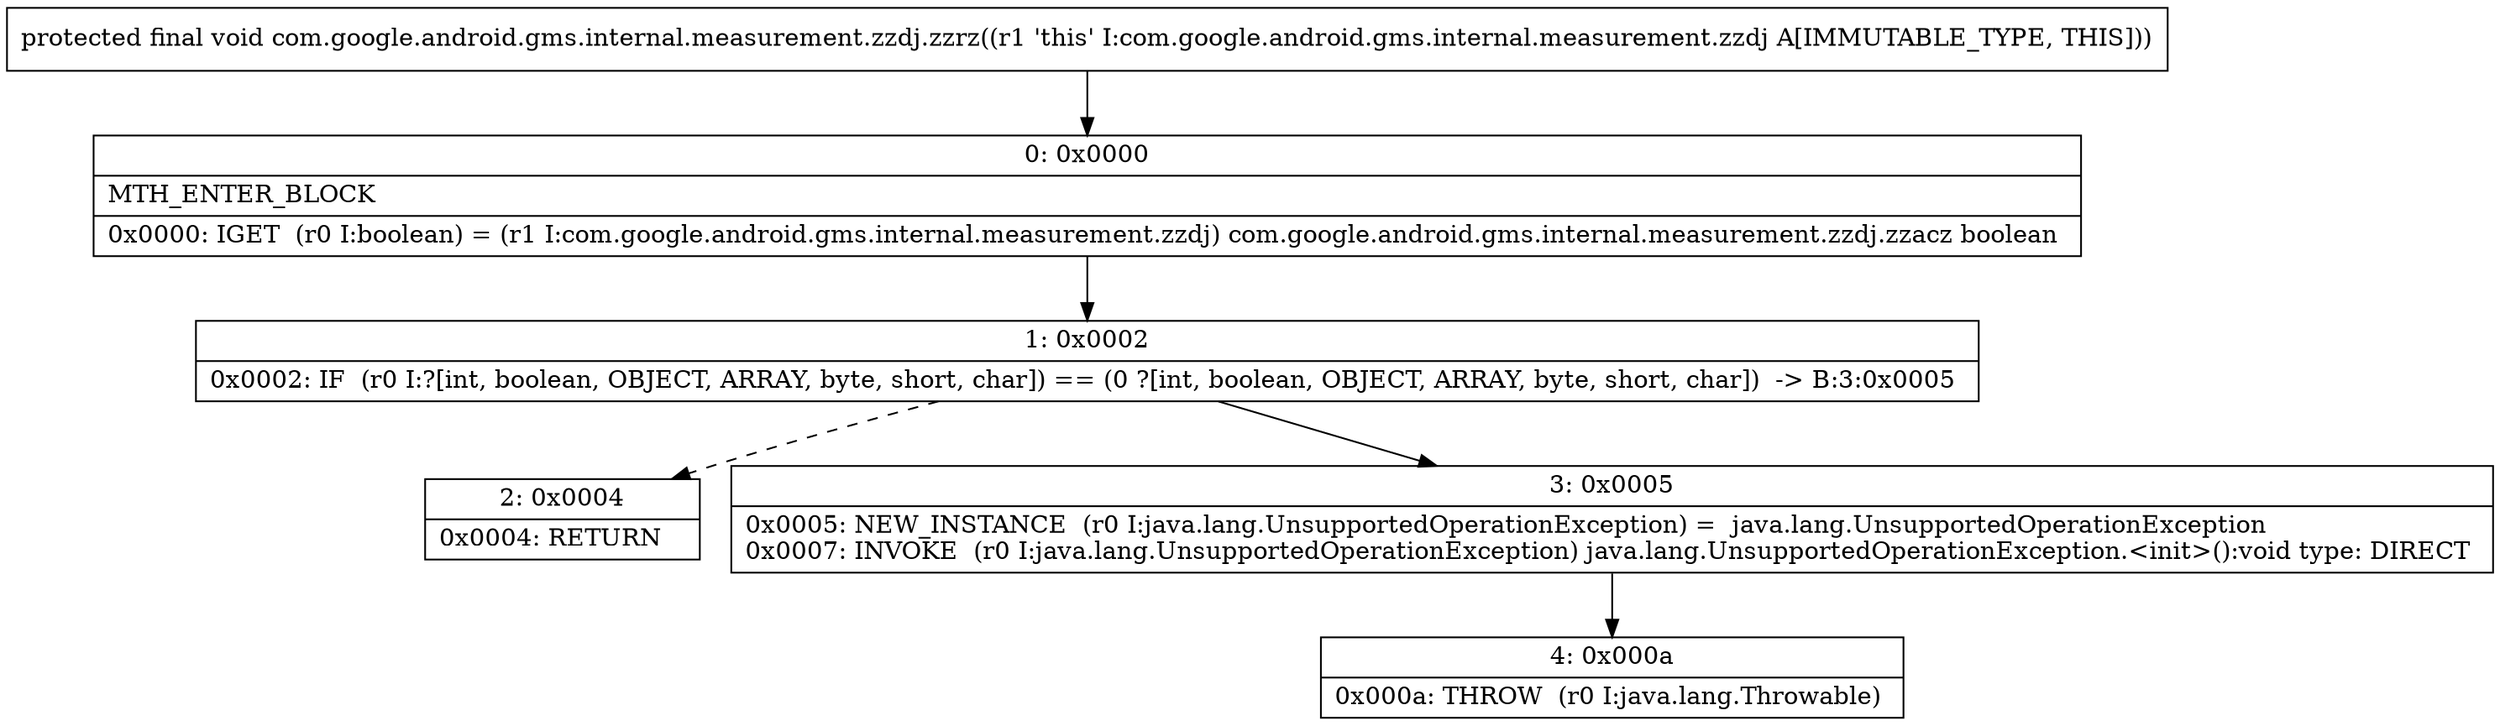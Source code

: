 digraph "CFG forcom.google.android.gms.internal.measurement.zzdj.zzrz()V" {
Node_0 [shape=record,label="{0\:\ 0x0000|MTH_ENTER_BLOCK\l|0x0000: IGET  (r0 I:boolean) = (r1 I:com.google.android.gms.internal.measurement.zzdj) com.google.android.gms.internal.measurement.zzdj.zzacz boolean \l}"];
Node_1 [shape=record,label="{1\:\ 0x0002|0x0002: IF  (r0 I:?[int, boolean, OBJECT, ARRAY, byte, short, char]) == (0 ?[int, boolean, OBJECT, ARRAY, byte, short, char])  \-\> B:3:0x0005 \l}"];
Node_2 [shape=record,label="{2\:\ 0x0004|0x0004: RETURN   \l}"];
Node_3 [shape=record,label="{3\:\ 0x0005|0x0005: NEW_INSTANCE  (r0 I:java.lang.UnsupportedOperationException) =  java.lang.UnsupportedOperationException \l0x0007: INVOKE  (r0 I:java.lang.UnsupportedOperationException) java.lang.UnsupportedOperationException.\<init\>():void type: DIRECT \l}"];
Node_4 [shape=record,label="{4\:\ 0x000a|0x000a: THROW  (r0 I:java.lang.Throwable) \l}"];
MethodNode[shape=record,label="{protected final void com.google.android.gms.internal.measurement.zzdj.zzrz((r1 'this' I:com.google.android.gms.internal.measurement.zzdj A[IMMUTABLE_TYPE, THIS])) }"];
MethodNode -> Node_0;
Node_0 -> Node_1;
Node_1 -> Node_2[style=dashed];
Node_1 -> Node_3;
Node_3 -> Node_4;
}

